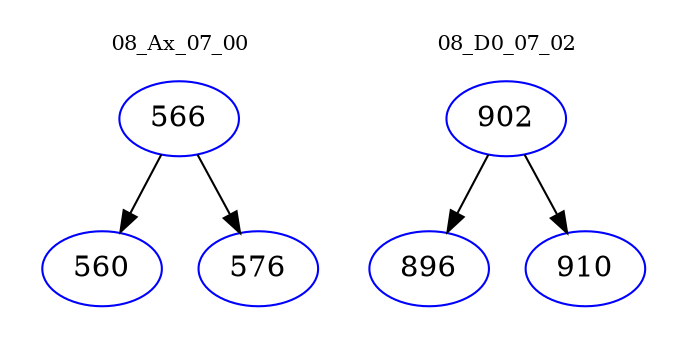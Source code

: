 digraph{
subgraph cluster_0 {
color = white
label = "08_Ax_07_00";
fontsize=10;
T0_566 [label="566", color="blue"]
T0_566 -> T0_560 [color="black"]
T0_560 [label="560", color="blue"]
T0_566 -> T0_576 [color="black"]
T0_576 [label="576", color="blue"]
}
subgraph cluster_1 {
color = white
label = "08_D0_07_02";
fontsize=10;
T1_902 [label="902", color="blue"]
T1_902 -> T1_896 [color="black"]
T1_896 [label="896", color="blue"]
T1_902 -> T1_910 [color="black"]
T1_910 [label="910", color="blue"]
}
}
